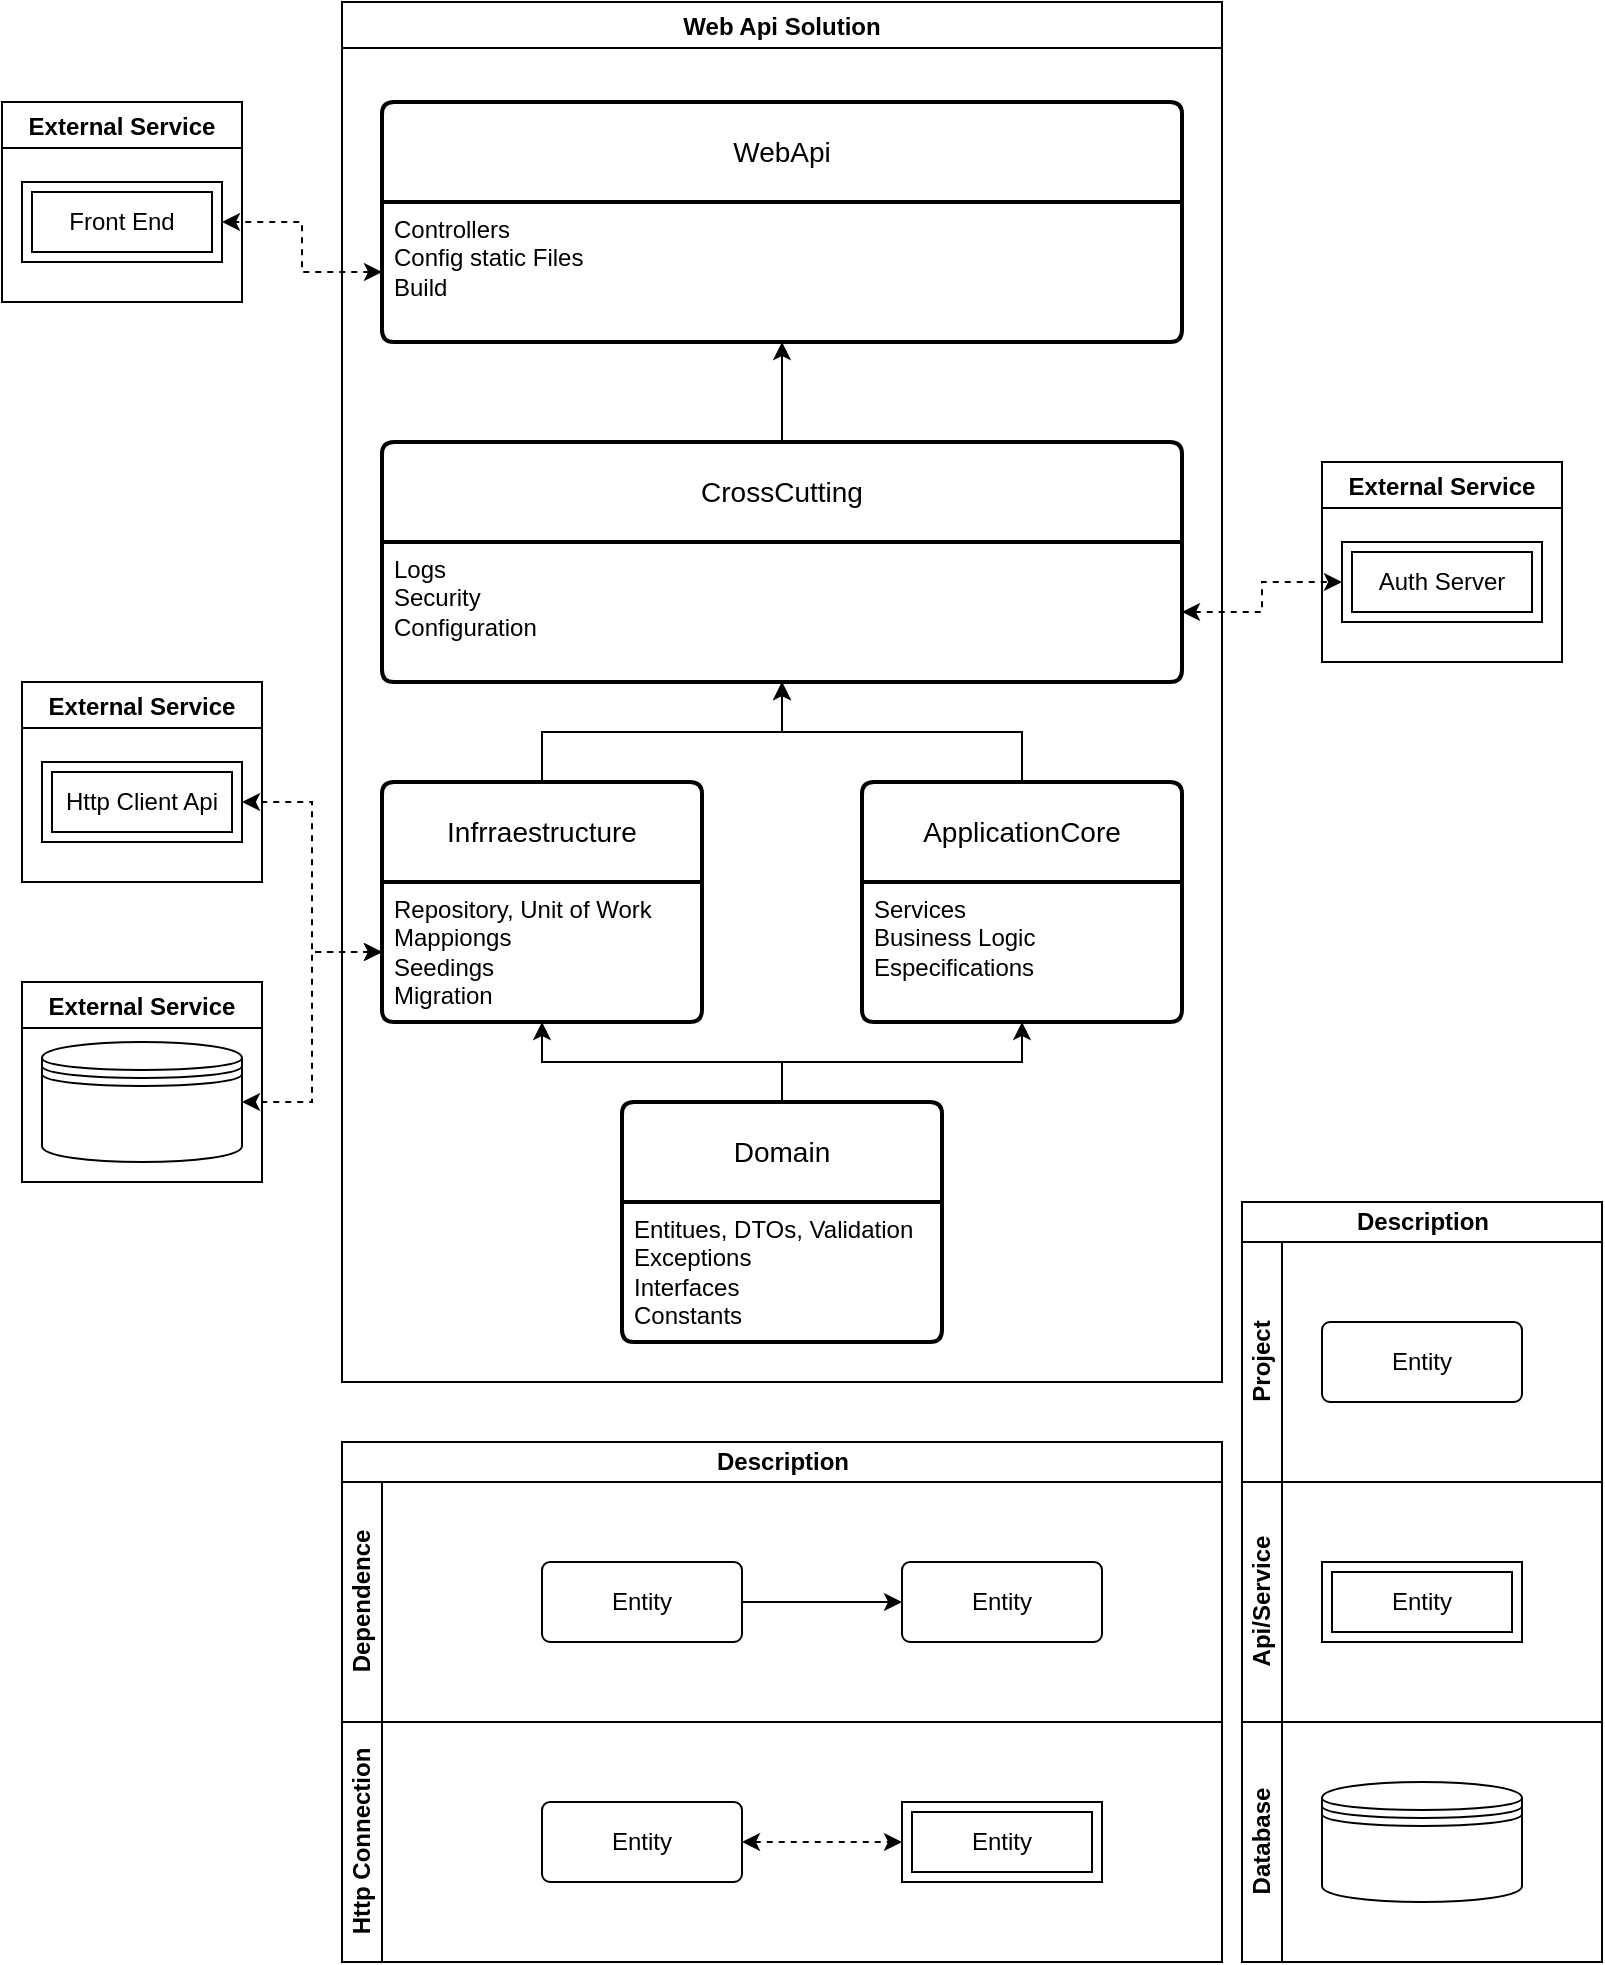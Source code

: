 <mxfile version="21.6.5" type="device">
  <diagram name="Page-1" id="wrzfbs0Oh4Iu1FNi8UoF">
    <mxGraphModel dx="1247" dy="608" grid="1" gridSize="10" guides="1" tooltips="1" connect="1" arrows="1" fold="1" page="1" pageScale="1" pageWidth="850" pageHeight="1100" math="0" shadow="0">
      <root>
        <mxCell id="0" />
        <mxCell id="1" parent="0" />
        <mxCell id="hJncOGTZTMWyUbP-s61X-19" style="edgeStyle=orthogonalEdgeStyle;rounded=0;orthogonalLoop=1;jettySize=auto;html=1;entryX=1;entryY=0.5;entryDx=0;entryDy=0;dashed=1;startArrow=classic;startFill=1;" edge="1" parent="1" source="hJncOGTZTMWyUbP-s61X-6" target="hJncOGTZTMWyUbP-s61X-17">
          <mxGeometry relative="1" as="geometry" />
        </mxCell>
        <mxCell id="hJncOGTZTMWyUbP-s61X-24" value="Web Api Solution" style="swimlane;" vertex="1" parent="1">
          <mxGeometry x="200" y="20" width="440" height="690" as="geometry" />
        </mxCell>
        <mxCell id="hJncOGTZTMWyUbP-s61X-9" value="WebApi" style="swimlane;childLayout=stackLayout;horizontal=1;startSize=50;horizontalStack=0;rounded=1;fontSize=14;fontStyle=0;strokeWidth=2;resizeParent=0;resizeLast=1;shadow=0;dashed=0;align=center;arcSize=4;whiteSpace=wrap;html=1;" vertex="1" parent="hJncOGTZTMWyUbP-s61X-24">
          <mxGeometry x="20" y="50" width="400" height="120" as="geometry" />
        </mxCell>
        <mxCell id="hJncOGTZTMWyUbP-s61X-10" value="Controllers&lt;br&gt;Config static Files&lt;br&gt;Build" style="align=left;strokeColor=none;fillColor=none;spacingLeft=4;fontSize=12;verticalAlign=top;resizable=0;rotatable=0;part=1;html=1;" vertex="1" parent="hJncOGTZTMWyUbP-s61X-9">
          <mxGeometry y="50" width="400" height="70" as="geometry" />
        </mxCell>
        <mxCell id="hJncOGTZTMWyUbP-s61X-7" value="CrossCutting" style="swimlane;childLayout=stackLayout;horizontal=1;startSize=50;horizontalStack=0;rounded=1;fontSize=14;fontStyle=0;strokeWidth=2;resizeParent=0;resizeLast=1;shadow=0;dashed=0;align=center;arcSize=4;whiteSpace=wrap;html=1;" vertex="1" parent="hJncOGTZTMWyUbP-s61X-24">
          <mxGeometry x="20" y="220" width="400" height="120" as="geometry" />
        </mxCell>
        <mxCell id="hJncOGTZTMWyUbP-s61X-8" value="Logs&lt;br&gt;Security&lt;br&gt;Configuration" style="align=left;strokeColor=none;fillColor=none;spacingLeft=4;fontSize=12;verticalAlign=top;resizable=0;rotatable=0;part=1;html=1;" vertex="1" parent="hJncOGTZTMWyUbP-s61X-7">
          <mxGeometry y="50" width="400" height="70" as="geometry" />
        </mxCell>
        <mxCell id="hJncOGTZTMWyUbP-s61X-16" value="" style="edgeStyle=orthogonalEdgeStyle;rounded=0;orthogonalLoop=1;jettySize=auto;html=1;" edge="1" parent="hJncOGTZTMWyUbP-s61X-24" source="hJncOGTZTMWyUbP-s61X-7" target="hJncOGTZTMWyUbP-s61X-10">
          <mxGeometry relative="1" as="geometry" />
        </mxCell>
        <mxCell id="hJncOGTZTMWyUbP-s61X-3" value="ApplicationCore" style="swimlane;childLayout=stackLayout;horizontal=1;startSize=50;horizontalStack=0;rounded=1;fontSize=14;fontStyle=0;strokeWidth=2;resizeParent=0;resizeLast=1;shadow=0;dashed=0;align=center;arcSize=4;whiteSpace=wrap;html=1;" vertex="1" parent="hJncOGTZTMWyUbP-s61X-24">
          <mxGeometry x="260" y="390" width="160" height="120" as="geometry">
            <mxRectangle x="260" y="390" width="140" height="50" as="alternateBounds" />
          </mxGeometry>
        </mxCell>
        <mxCell id="hJncOGTZTMWyUbP-s61X-4" value="Services&lt;br&gt;Business Logic&lt;br&gt;Especifications" style="align=left;strokeColor=none;fillColor=none;spacingLeft=4;fontSize=12;verticalAlign=top;resizable=0;rotatable=0;part=1;html=1;" vertex="1" parent="hJncOGTZTMWyUbP-s61X-3">
          <mxGeometry y="50" width="160" height="70" as="geometry" />
        </mxCell>
        <mxCell id="hJncOGTZTMWyUbP-s61X-15" value="" style="edgeStyle=orthogonalEdgeStyle;rounded=0;orthogonalLoop=1;jettySize=auto;html=1;" edge="1" parent="hJncOGTZTMWyUbP-s61X-24" source="hJncOGTZTMWyUbP-s61X-3" target="hJncOGTZTMWyUbP-s61X-8">
          <mxGeometry relative="1" as="geometry" />
        </mxCell>
        <mxCell id="hJncOGTZTMWyUbP-s61X-5" value="Infrraestructure" style="swimlane;childLayout=stackLayout;horizontal=1;startSize=50;horizontalStack=0;rounded=1;fontSize=14;fontStyle=0;strokeWidth=2;resizeParent=0;resizeLast=1;shadow=0;dashed=0;align=center;arcSize=4;whiteSpace=wrap;html=1;" vertex="1" parent="hJncOGTZTMWyUbP-s61X-24">
          <mxGeometry x="20" y="390" width="160" height="120" as="geometry">
            <mxRectangle x="20" y="390" width="140" height="50" as="alternateBounds" />
          </mxGeometry>
        </mxCell>
        <mxCell id="hJncOGTZTMWyUbP-s61X-6" value="Repository, Unit of Work&lt;br&gt;Mappiongs&lt;br&gt;Seedings&lt;br&gt;Migration" style="align=left;strokeColor=none;fillColor=none;spacingLeft=4;fontSize=12;verticalAlign=top;resizable=0;rotatable=0;part=1;html=1;" vertex="1" parent="hJncOGTZTMWyUbP-s61X-5">
          <mxGeometry y="50" width="160" height="70" as="geometry" />
        </mxCell>
        <mxCell id="hJncOGTZTMWyUbP-s61X-14" value="" style="edgeStyle=orthogonalEdgeStyle;rounded=0;orthogonalLoop=1;jettySize=auto;html=1;" edge="1" parent="hJncOGTZTMWyUbP-s61X-24" source="hJncOGTZTMWyUbP-s61X-5" target="hJncOGTZTMWyUbP-s61X-8">
          <mxGeometry relative="1" as="geometry" />
        </mxCell>
        <mxCell id="hJncOGTZTMWyUbP-s61X-1" value="Domain" style="swimlane;childLayout=stackLayout;horizontal=1;startSize=50;horizontalStack=0;rounded=1;fontSize=14;fontStyle=0;strokeWidth=2;resizeParent=0;resizeLast=1;shadow=0;dashed=0;align=center;arcSize=4;whiteSpace=wrap;html=1;" vertex="1" parent="hJncOGTZTMWyUbP-s61X-24">
          <mxGeometry x="140" y="550" width="160" height="120" as="geometry">
            <mxRectangle x="140" y="550" width="90" height="50" as="alternateBounds" />
          </mxGeometry>
        </mxCell>
        <mxCell id="hJncOGTZTMWyUbP-s61X-2" value="Entitues, DTOs, Validation&lt;br&gt;Exceptions&lt;br&gt;Interfaces&lt;br&gt;Constants" style="align=left;strokeColor=none;fillColor=none;spacingLeft=4;fontSize=12;verticalAlign=top;resizable=0;rotatable=0;part=1;html=1;" vertex="1" parent="hJncOGTZTMWyUbP-s61X-1">
          <mxGeometry y="50" width="160" height="70" as="geometry" />
        </mxCell>
        <mxCell id="hJncOGTZTMWyUbP-s61X-11" style="edgeStyle=orthogonalEdgeStyle;rounded=0;orthogonalLoop=1;jettySize=auto;html=1;entryX=0.5;entryY=1;entryDx=0;entryDy=0;" edge="1" parent="hJncOGTZTMWyUbP-s61X-24" source="hJncOGTZTMWyUbP-s61X-1" target="hJncOGTZTMWyUbP-s61X-4">
          <mxGeometry relative="1" as="geometry" />
        </mxCell>
        <mxCell id="hJncOGTZTMWyUbP-s61X-13" value="" style="edgeStyle=orthogonalEdgeStyle;rounded=0;orthogonalLoop=1;jettySize=auto;html=1;" edge="1" parent="hJncOGTZTMWyUbP-s61X-24" source="hJncOGTZTMWyUbP-s61X-1" target="hJncOGTZTMWyUbP-s61X-6">
          <mxGeometry relative="1" as="geometry" />
        </mxCell>
        <mxCell id="hJncOGTZTMWyUbP-s61X-26" value="External Service" style="swimlane;" vertex="1" parent="1">
          <mxGeometry x="40" y="360" width="120" height="100" as="geometry" />
        </mxCell>
        <mxCell id="hJncOGTZTMWyUbP-s61X-27" value="Http Client Api" style="shape=ext;margin=3;double=1;whiteSpace=wrap;html=1;align=center;" vertex="1" parent="hJncOGTZTMWyUbP-s61X-26">
          <mxGeometry x="10" y="40" width="100" height="40" as="geometry" />
        </mxCell>
        <mxCell id="hJncOGTZTMWyUbP-s61X-28" value="External Service" style="swimlane;" vertex="1" parent="1">
          <mxGeometry x="40" y="510" width="120" height="100" as="geometry" />
        </mxCell>
        <mxCell id="hJncOGTZTMWyUbP-s61X-17" value="" style="shape=datastore;whiteSpace=wrap;html=1;" vertex="1" parent="hJncOGTZTMWyUbP-s61X-28">
          <mxGeometry x="10" y="30" width="100" height="60" as="geometry" />
        </mxCell>
        <mxCell id="hJncOGTZTMWyUbP-s61X-30" style="edgeStyle=orthogonalEdgeStyle;rounded=0;orthogonalLoop=1;jettySize=auto;html=1;entryX=1;entryY=0.5;entryDx=0;entryDy=0;dashed=1;startArrow=classic;startFill=1;" edge="1" parent="1" source="hJncOGTZTMWyUbP-s61X-6" target="hJncOGTZTMWyUbP-s61X-27">
          <mxGeometry relative="1" as="geometry" />
        </mxCell>
        <mxCell id="hJncOGTZTMWyUbP-s61X-31" style="edgeStyle=orthogonalEdgeStyle;rounded=0;orthogonalLoop=1;jettySize=auto;html=1;entryX=0;entryY=0.5;entryDx=0;entryDy=0;dashed=1;startArrow=classic;startFill=1;" edge="1" parent="1" source="hJncOGTZTMWyUbP-s61X-8" target="hJncOGTZTMWyUbP-s61X-57">
          <mxGeometry relative="1" as="geometry">
            <mxPoint x="705" y="300.0" as="targetPoint" />
          </mxGeometry>
        </mxCell>
        <mxCell id="hJncOGTZTMWyUbP-s61X-32" value="Description" style="swimlane;childLayout=stackLayout;resizeParent=1;resizeParentMax=0;horizontal=1;startSize=20;horizontalStack=0;html=1;" vertex="1" parent="1">
          <mxGeometry x="200" y="740" width="440" height="260" as="geometry" />
        </mxCell>
        <mxCell id="hJncOGTZTMWyUbP-s61X-33" value="Dependence" style="swimlane;startSize=20;horizontal=0;html=1;" vertex="1" parent="hJncOGTZTMWyUbP-s61X-32">
          <mxGeometry y="20" width="440" height="120" as="geometry" />
        </mxCell>
        <mxCell id="hJncOGTZTMWyUbP-s61X-39" style="edgeStyle=orthogonalEdgeStyle;rounded=0;orthogonalLoop=1;jettySize=auto;html=1;" edge="1" parent="hJncOGTZTMWyUbP-s61X-33" source="hJncOGTZTMWyUbP-s61X-36" target="hJncOGTZTMWyUbP-s61X-37">
          <mxGeometry relative="1" as="geometry" />
        </mxCell>
        <mxCell id="hJncOGTZTMWyUbP-s61X-36" value="Entity" style="rounded=1;arcSize=10;whiteSpace=wrap;html=1;align=center;" vertex="1" parent="hJncOGTZTMWyUbP-s61X-33">
          <mxGeometry x="100" y="40" width="100" height="40" as="geometry" />
        </mxCell>
        <mxCell id="hJncOGTZTMWyUbP-s61X-37" value="Entity" style="rounded=1;arcSize=10;whiteSpace=wrap;html=1;align=center;" vertex="1" parent="hJncOGTZTMWyUbP-s61X-33">
          <mxGeometry x="280" y="40" width="100" height="40" as="geometry" />
        </mxCell>
        <mxCell id="hJncOGTZTMWyUbP-s61X-34" value="Http Connection" style="swimlane;startSize=20;horizontal=0;html=1;" vertex="1" parent="hJncOGTZTMWyUbP-s61X-32">
          <mxGeometry y="140" width="440" height="120" as="geometry" />
        </mxCell>
        <mxCell id="hJncOGTZTMWyUbP-s61X-42" style="edgeStyle=orthogonalEdgeStyle;rounded=0;orthogonalLoop=1;jettySize=auto;html=1;dashed=1;startArrow=classic;startFill=1;" edge="1" parent="hJncOGTZTMWyUbP-s61X-34" source="hJncOGTZTMWyUbP-s61X-40" target="hJncOGTZTMWyUbP-s61X-41">
          <mxGeometry relative="1" as="geometry" />
        </mxCell>
        <mxCell id="hJncOGTZTMWyUbP-s61X-40" value="Entity" style="rounded=1;arcSize=10;whiteSpace=wrap;html=1;align=center;" vertex="1" parent="hJncOGTZTMWyUbP-s61X-34">
          <mxGeometry x="100" y="40" width="100" height="40" as="geometry" />
        </mxCell>
        <mxCell id="hJncOGTZTMWyUbP-s61X-41" value="Entity" style="shape=ext;margin=3;double=1;whiteSpace=wrap;html=1;align=center;" vertex="1" parent="hJncOGTZTMWyUbP-s61X-34">
          <mxGeometry x="280" y="40" width="100" height="40" as="geometry" />
        </mxCell>
        <mxCell id="hJncOGTZTMWyUbP-s61X-47" value="Description" style="swimlane;childLayout=stackLayout;resizeParent=1;resizeParentMax=0;horizontal=1;startSize=20;horizontalStack=0;html=1;" vertex="1" parent="1">
          <mxGeometry x="650" y="620" width="180" height="380" as="geometry" />
        </mxCell>
        <mxCell id="hJncOGTZTMWyUbP-s61X-48" value="Project" style="swimlane;startSize=20;horizontal=0;html=1;" vertex="1" parent="hJncOGTZTMWyUbP-s61X-47">
          <mxGeometry y="20" width="180" height="120" as="geometry" />
        </mxCell>
        <mxCell id="hJncOGTZTMWyUbP-s61X-51" value="Entity" style="rounded=1;arcSize=10;whiteSpace=wrap;html=1;align=center;" vertex="1" parent="hJncOGTZTMWyUbP-s61X-48">
          <mxGeometry x="40" y="40" width="100" height="40" as="geometry" />
        </mxCell>
        <mxCell id="hJncOGTZTMWyUbP-s61X-49" value="Api/Service" style="swimlane;startSize=20;horizontal=0;html=1;" vertex="1" parent="hJncOGTZTMWyUbP-s61X-47">
          <mxGeometry y="140" width="180" height="120" as="geometry" />
        </mxCell>
        <mxCell id="hJncOGTZTMWyUbP-s61X-52" value="Entity" style="shape=ext;margin=3;double=1;whiteSpace=wrap;html=1;align=center;" vertex="1" parent="hJncOGTZTMWyUbP-s61X-49">
          <mxGeometry x="40" y="40" width="100" height="40" as="geometry" />
        </mxCell>
        <mxCell id="hJncOGTZTMWyUbP-s61X-50" value="Database" style="swimlane;startSize=20;horizontal=0;html=1;" vertex="1" parent="hJncOGTZTMWyUbP-s61X-47">
          <mxGeometry y="260" width="180" height="120" as="geometry" />
        </mxCell>
        <mxCell id="hJncOGTZTMWyUbP-s61X-53" value="" style="shape=datastore;whiteSpace=wrap;html=1;" vertex="1" parent="hJncOGTZTMWyUbP-s61X-50">
          <mxGeometry x="40" y="30" width="100" height="60" as="geometry" />
        </mxCell>
        <mxCell id="hJncOGTZTMWyUbP-s61X-56" value="External Service" style="swimlane;" vertex="1" parent="1">
          <mxGeometry x="690" y="250" width="120" height="100" as="geometry" />
        </mxCell>
        <mxCell id="hJncOGTZTMWyUbP-s61X-57" value="Auth Server" style="shape=ext;margin=3;double=1;whiteSpace=wrap;html=1;align=center;" vertex="1" parent="hJncOGTZTMWyUbP-s61X-56">
          <mxGeometry x="10" y="40" width="100" height="40" as="geometry" />
        </mxCell>
        <mxCell id="hJncOGTZTMWyUbP-s61X-58" value="External Service" style="swimlane;" vertex="1" parent="1">
          <mxGeometry x="30" y="70" width="120" height="100" as="geometry" />
        </mxCell>
        <mxCell id="hJncOGTZTMWyUbP-s61X-59" value="Front End" style="shape=ext;margin=3;double=1;whiteSpace=wrap;html=1;align=center;" vertex="1" parent="hJncOGTZTMWyUbP-s61X-58">
          <mxGeometry x="10" y="40" width="100" height="40" as="geometry" />
        </mxCell>
        <mxCell id="hJncOGTZTMWyUbP-s61X-60" style="edgeStyle=orthogonalEdgeStyle;rounded=0;orthogonalLoop=1;jettySize=auto;html=1;entryX=1;entryY=0.5;entryDx=0;entryDy=0;dashed=1;startArrow=classic;startFill=1;" edge="1" parent="1" source="hJncOGTZTMWyUbP-s61X-10" target="hJncOGTZTMWyUbP-s61X-59">
          <mxGeometry relative="1" as="geometry" />
        </mxCell>
      </root>
    </mxGraphModel>
  </diagram>
</mxfile>
